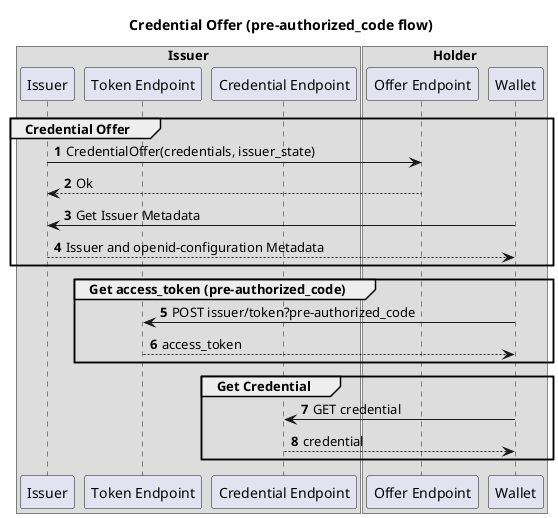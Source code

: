 @startuml
'https://plantuml.com/sequence-diagram

title Credential Offer (pre-authorized_code flow)

autonumber

box Issuer
    participant Issuer
    participant "Token Endpoint" as TokenEP
    participant "Credential Endpoint" as CredentialEP
end box

box Holder
    participant "Offer Endpoint" as OfferEP
    participant Wallet
end box

group Credential Offer
    Issuer -> OfferEP: CredentialOffer(credentials, issuer_state)
    OfferEP --> Issuer: Ok
    Wallet -> Issuer: Get Issuer Metadata
    Issuer --> Wallet: Issuer and openid-configuration Metadata
end

group  Get access_token (pre-authorized_code)
    Wallet -> TokenEP: POST issuer/token?pre-authorized_code
    TokenEP --> Wallet: access_token
end

group Get Credential
    Wallet -> CredentialEP: GET credential
    CredentialEP --> Wallet: credential
end



@enduml
